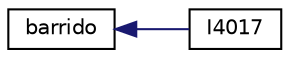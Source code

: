 digraph "Graphical Class Hierarchy"
{
 // LATEX_PDF_SIZE
  edge [fontname="Helvetica",fontsize="10",labelfontname="Helvetica",labelfontsize="10"];
  node [fontname="Helvetica",fontsize="10",shape=record];
  rankdir="LR";
  Node0 [label="barrido",height=0.2,width=0.4,color="black", fillcolor="white", style="filled",URL="$classbarrido.html",tooltip="Clase del objeto barrido Clase abstracta pura para la generación de barridos."];
  Node0 -> Node1 [dir="back",color="midnightblue",fontsize="10",style="solid",fontname="Helvetica"];
  Node1 [label="I4017",height=0.2,width=0.4,color="black", fillcolor="white", style="filled",URL="$class_i4017.html",tooltip="Clase del objeto I4017 El objeto I4017 permite el control del integrado del mismo nombre...."];
}
